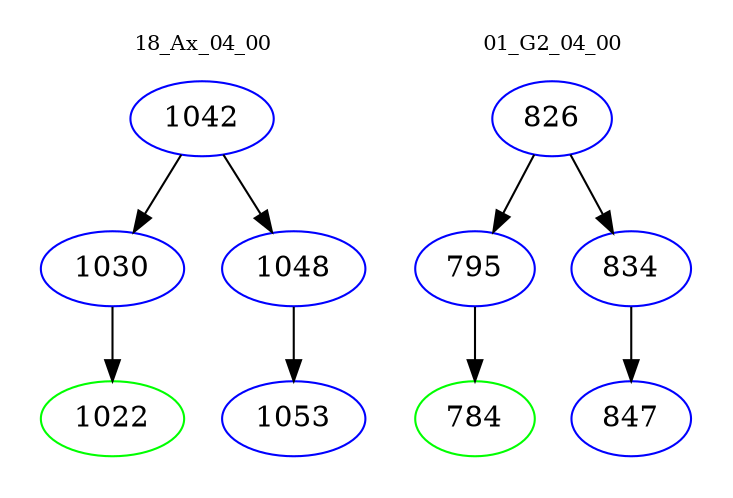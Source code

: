 digraph{
subgraph cluster_0 {
color = white
label = "18_Ax_04_00";
fontsize=10;
T0_1042 [label="1042", color="blue"]
T0_1042 -> T0_1030 [color="black"]
T0_1030 [label="1030", color="blue"]
T0_1030 -> T0_1022 [color="black"]
T0_1022 [label="1022", color="green"]
T0_1042 -> T0_1048 [color="black"]
T0_1048 [label="1048", color="blue"]
T0_1048 -> T0_1053 [color="black"]
T0_1053 [label="1053", color="blue"]
}
subgraph cluster_1 {
color = white
label = "01_G2_04_00";
fontsize=10;
T1_826 [label="826", color="blue"]
T1_826 -> T1_795 [color="black"]
T1_795 [label="795", color="blue"]
T1_795 -> T1_784 [color="black"]
T1_784 [label="784", color="green"]
T1_826 -> T1_834 [color="black"]
T1_834 [label="834", color="blue"]
T1_834 -> T1_847 [color="black"]
T1_847 [label="847", color="blue"]
}
}
